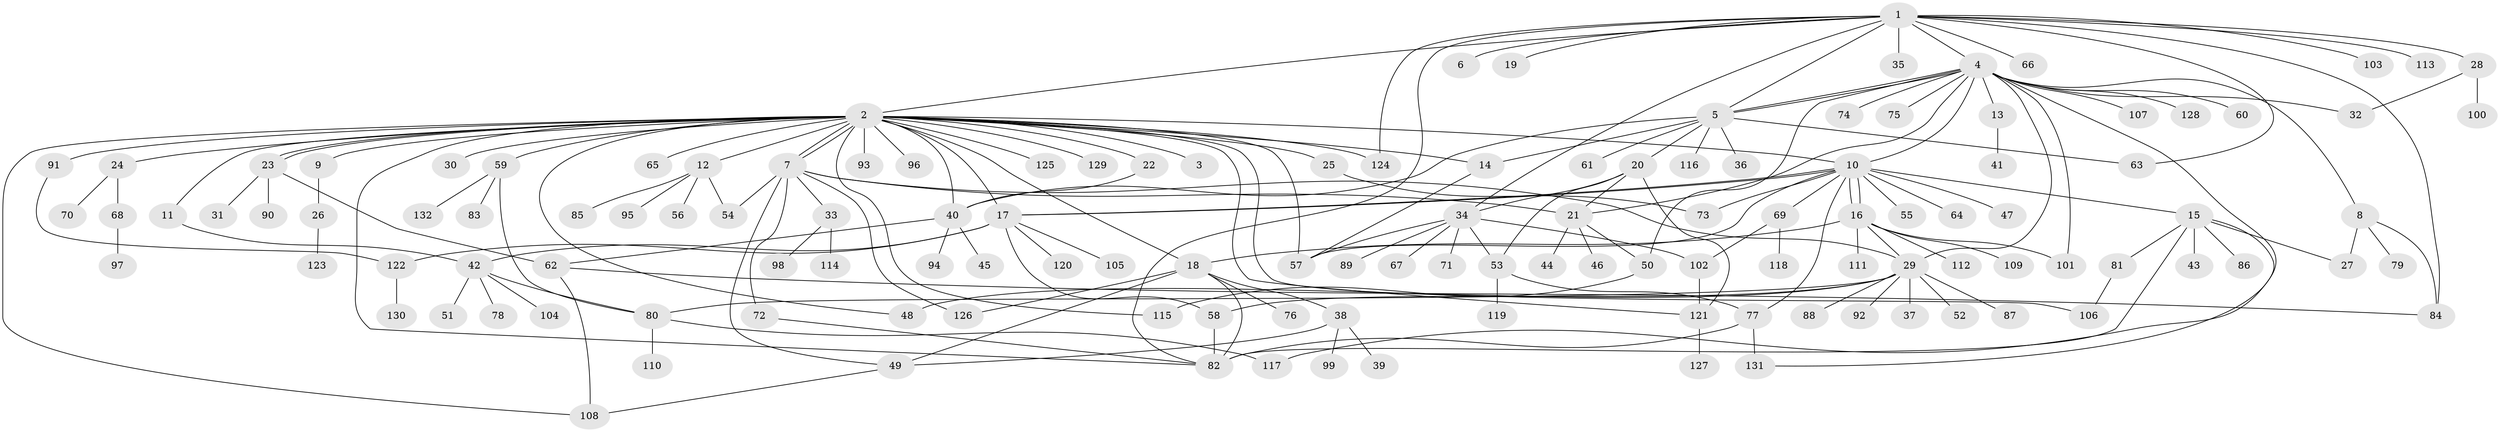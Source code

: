// coarse degree distribution, {14: 0.009259259259259259, 32: 0.009259259259259259, 1: 0.5370370370370371, 17: 0.009259259259259259, 9: 0.009259259259259259, 18: 0.018518518518518517, 3: 0.07407407407407407, 2: 0.2037037037037037, 5: 0.05555555555555555, 12: 0.009259259259259259, 8: 0.027777777777777776, 10: 0.009259259259259259, 4: 0.027777777777777776}
// Generated by graph-tools (version 1.1) at 2025/41/03/06/25 10:41:46]
// undirected, 132 vertices, 188 edges
graph export_dot {
graph [start="1"]
  node [color=gray90,style=filled];
  1;
  2;
  3;
  4;
  5;
  6;
  7;
  8;
  9;
  10;
  11;
  12;
  13;
  14;
  15;
  16;
  17;
  18;
  19;
  20;
  21;
  22;
  23;
  24;
  25;
  26;
  27;
  28;
  29;
  30;
  31;
  32;
  33;
  34;
  35;
  36;
  37;
  38;
  39;
  40;
  41;
  42;
  43;
  44;
  45;
  46;
  47;
  48;
  49;
  50;
  51;
  52;
  53;
  54;
  55;
  56;
  57;
  58;
  59;
  60;
  61;
  62;
  63;
  64;
  65;
  66;
  67;
  68;
  69;
  70;
  71;
  72;
  73;
  74;
  75;
  76;
  77;
  78;
  79;
  80;
  81;
  82;
  83;
  84;
  85;
  86;
  87;
  88;
  89;
  90;
  91;
  92;
  93;
  94;
  95;
  96;
  97;
  98;
  99;
  100;
  101;
  102;
  103;
  104;
  105;
  106;
  107;
  108;
  109;
  110;
  111;
  112;
  113;
  114;
  115;
  116;
  117;
  118;
  119;
  120;
  121;
  122;
  123;
  124;
  125;
  126;
  127;
  128;
  129;
  130;
  131;
  132;
  1 -- 2;
  1 -- 4;
  1 -- 5;
  1 -- 6;
  1 -- 19;
  1 -- 28;
  1 -- 34;
  1 -- 35;
  1 -- 63;
  1 -- 66;
  1 -- 82;
  1 -- 84;
  1 -- 103;
  1 -- 113;
  1 -- 124;
  2 -- 3;
  2 -- 7;
  2 -- 7;
  2 -- 9;
  2 -- 10;
  2 -- 11;
  2 -- 12;
  2 -- 14;
  2 -- 17;
  2 -- 18;
  2 -- 22;
  2 -- 23;
  2 -- 23;
  2 -- 24;
  2 -- 25;
  2 -- 30;
  2 -- 40;
  2 -- 48;
  2 -- 57;
  2 -- 59;
  2 -- 65;
  2 -- 82;
  2 -- 91;
  2 -- 93;
  2 -- 96;
  2 -- 106;
  2 -- 108;
  2 -- 115;
  2 -- 121;
  2 -- 124;
  2 -- 125;
  2 -- 129;
  4 -- 5;
  4 -- 5;
  4 -- 8;
  4 -- 10;
  4 -- 13;
  4 -- 21;
  4 -- 29;
  4 -- 32;
  4 -- 50;
  4 -- 60;
  4 -- 74;
  4 -- 75;
  4 -- 101;
  4 -- 107;
  4 -- 117;
  4 -- 128;
  5 -- 14;
  5 -- 20;
  5 -- 36;
  5 -- 40;
  5 -- 61;
  5 -- 63;
  5 -- 116;
  7 -- 21;
  7 -- 29;
  7 -- 33;
  7 -- 49;
  7 -- 54;
  7 -- 72;
  7 -- 126;
  8 -- 27;
  8 -- 79;
  8 -- 84;
  9 -- 26;
  10 -- 15;
  10 -- 16;
  10 -- 16;
  10 -- 17;
  10 -- 17;
  10 -- 47;
  10 -- 55;
  10 -- 57;
  10 -- 64;
  10 -- 69;
  10 -- 73;
  10 -- 77;
  11 -- 42;
  12 -- 54;
  12 -- 56;
  12 -- 85;
  12 -- 95;
  13 -- 41;
  14 -- 57;
  15 -- 27;
  15 -- 43;
  15 -- 81;
  15 -- 82;
  15 -- 86;
  15 -- 131;
  16 -- 18;
  16 -- 29;
  16 -- 101;
  16 -- 109;
  16 -- 111;
  16 -- 112;
  17 -- 42;
  17 -- 58;
  17 -- 105;
  17 -- 120;
  17 -- 122;
  18 -- 38;
  18 -- 49;
  18 -- 76;
  18 -- 82;
  18 -- 126;
  20 -- 21;
  20 -- 34;
  20 -- 53;
  20 -- 121;
  21 -- 44;
  21 -- 46;
  21 -- 50;
  22 -- 40;
  23 -- 31;
  23 -- 62;
  23 -- 90;
  24 -- 68;
  24 -- 70;
  25 -- 73;
  26 -- 123;
  28 -- 32;
  28 -- 100;
  29 -- 37;
  29 -- 48;
  29 -- 52;
  29 -- 58;
  29 -- 80;
  29 -- 87;
  29 -- 88;
  29 -- 92;
  33 -- 98;
  33 -- 114;
  34 -- 53;
  34 -- 57;
  34 -- 67;
  34 -- 71;
  34 -- 89;
  34 -- 102;
  38 -- 39;
  38 -- 49;
  38 -- 99;
  40 -- 45;
  40 -- 62;
  40 -- 94;
  42 -- 51;
  42 -- 78;
  42 -- 80;
  42 -- 104;
  49 -- 108;
  50 -- 115;
  53 -- 77;
  53 -- 119;
  58 -- 82;
  59 -- 80;
  59 -- 83;
  59 -- 132;
  62 -- 84;
  62 -- 108;
  68 -- 97;
  69 -- 102;
  69 -- 118;
  72 -- 82;
  77 -- 82;
  77 -- 131;
  80 -- 110;
  80 -- 117;
  81 -- 106;
  91 -- 122;
  102 -- 121;
  121 -- 127;
  122 -- 130;
}
